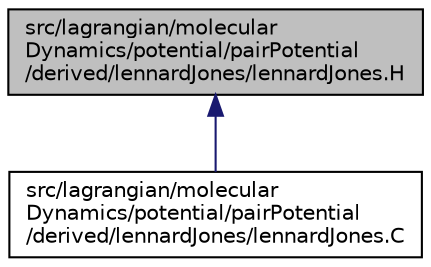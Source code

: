 digraph "src/lagrangian/molecularDynamics/potential/pairPotential/derived/lennardJones/lennardJones.H"
{
  bgcolor="transparent";
  edge [fontname="Helvetica",fontsize="10",labelfontname="Helvetica",labelfontsize="10"];
  node [fontname="Helvetica",fontsize="10",shape=record];
  Node1 [label="src/lagrangian/molecular\lDynamics/potential/pairPotential\l/derived/lennardJones/lennardJones.H",height=0.2,width=0.4,color="black", fillcolor="grey75", style="filled", fontcolor="black"];
  Node1 -> Node2 [dir="back",color="midnightblue",fontsize="10",style="solid",fontname="Helvetica"];
  Node2 [label="src/lagrangian/molecular\lDynamics/potential/pairPotential\l/derived/lennardJones/lennardJones.C",height=0.2,width=0.4,color="black",URL="$a07252.html"];
}

